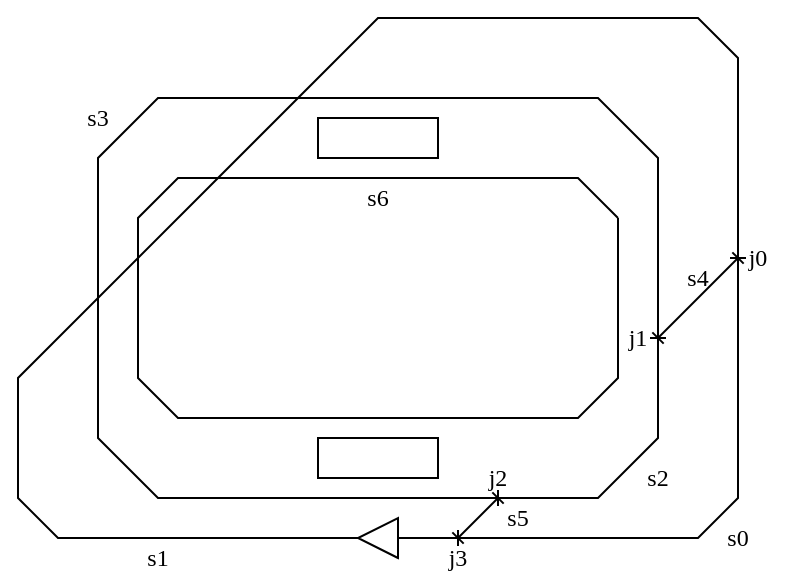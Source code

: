 <mxfile version="20.8.16" type="device" pages="4"><diagram id="NCGrj8P1OLqbS2aTzvdJ" name="v4"><mxGraphModel dx="1006" dy="528" grid="1" gridSize="10" guides="1" tooltips="1" connect="1" arrows="1" fold="1" page="1" pageScale="1" pageWidth="827" pageHeight="1169" math="0" shadow="0"><root><mxCell id="0"/><mxCell id="1" parent="0"/><mxCell id="2m_K-f72M6G3RBO9uZ06-1" value="" style="endArrow=none;html=1;rounded=0;startArrow=none;startFill=0;endFill=0;" edge="1" parent="1"><mxGeometry width="50" height="50" relative="1" as="geometry"><mxPoint x="340" y="140" as="sourcePoint"/><mxPoint x="340" y="140" as="targetPoint"/><Array as="points"><mxPoint x="320" y="120"/><mxPoint x="120" y="120"/><mxPoint x="100" y="140"/><mxPoint x="100" y="220"/><mxPoint x="120" y="240"/><mxPoint x="320" y="240"/><mxPoint x="340" y="220"/></Array></mxGeometry></mxCell><mxCell id="2m_K-f72M6G3RBO9uZ06-2" value="" style="endArrow=baseDash;html=1;rounded=0;startArrow=baseDash;startFill=0;endFill=0;" edge="1" parent="1"><mxGeometry width="50" height="50" relative="1" as="geometry"><mxPoint x="360" y="200" as="sourcePoint"/><mxPoint x="280" y="280" as="targetPoint"/><Array as="points"><mxPoint x="360" y="110"/><mxPoint x="330" y="80"/><mxPoint x="110" y="80"/><mxPoint x="80" y="110"/><mxPoint x="80" y="250"/><mxPoint x="110" y="280"/></Array></mxGeometry></mxCell><mxCell id="2m_K-f72M6G3RBO9uZ06-3" value="" style="endArrow=baseDash;html=1;rounded=0;startArrow=baseDash;startFill=0;endFill=0;" edge="1" parent="1"><mxGeometry width="50" height="50" relative="1" as="geometry"><mxPoint x="360" y="200" as="sourcePoint"/><mxPoint x="280" y="280" as="targetPoint"/><Array as="points"><mxPoint x="360" y="250"/><mxPoint x="330" y="280"/></Array></mxGeometry></mxCell><mxCell id="2m_K-f72M6G3RBO9uZ06-4" value="" style="endArrow=baseDash;html=1;rounded=0;startArrow=baseDash;startFill=0;endFill=0;" edge="1" parent="1"><mxGeometry width="50" height="50" relative="1" as="geometry"><mxPoint x="360" y="200" as="sourcePoint"/><mxPoint x="400" y="160" as="targetPoint"/></mxGeometry></mxCell><mxCell id="2m_K-f72M6G3RBO9uZ06-5" value="" style="endArrow=baseDash;html=1;rounded=0;startArrow=baseDash;startFill=0;endFill=0;" edge="1" parent="1"><mxGeometry width="50" height="50" relative="1" as="geometry"><mxPoint x="280" y="280" as="sourcePoint"/><mxPoint x="260" y="300" as="targetPoint"/></mxGeometry></mxCell><mxCell id="2m_K-f72M6G3RBO9uZ06-6" value="" style="endArrow=baseDash;html=1;rounded=0;startArrow=baseDash;startFill=0;endFill=0;" edge="1" parent="1"><mxGeometry width="50" height="50" relative="1" as="geometry"><mxPoint x="260" y="300" as="sourcePoint"/><mxPoint x="400" y="160" as="targetPoint"/><Array as="points"><mxPoint x="60" y="300"/><mxPoint x="40" y="280"/><mxPoint x="40" y="220"/><mxPoint x="220" y="40"/><mxPoint x="380" y="40"/><mxPoint x="400" y="60"/></Array></mxGeometry></mxCell><mxCell id="2m_K-f72M6G3RBO9uZ06-7" value="" style="endArrow=baseDash;html=1;rounded=0;startArrow=baseDash;startFill=0;endFill=0;" edge="1" parent="1"><mxGeometry width="50" height="50" relative="1" as="geometry"><mxPoint x="400" y="160" as="sourcePoint"/><mxPoint x="260" y="300" as="targetPoint"/><Array as="points"><mxPoint x="400" y="280"/><mxPoint x="380" y="300"/></Array></mxGeometry></mxCell><mxCell id="2m_K-f72M6G3RBO9uZ06-8" value="j2" style="text;html=1;strokeColor=none;fillColor=none;align=center;verticalAlign=middle;whiteSpace=wrap;rounded=0;fontFamily=Lucida Console;" vertex="1" parent="1"><mxGeometry x="260" y="260" width="40" height="20" as="geometry"/></mxCell><mxCell id="2m_K-f72M6G3RBO9uZ06-9" value="" style="triangle;whiteSpace=wrap;html=1;fillColor=#FFFFFF;direction=west;" vertex="1" parent="1"><mxGeometry x="210" y="290" width="20" height="20" as="geometry"/></mxCell><mxCell id="2m_K-f72M6G3RBO9uZ06-10" value="j3" style="text;html=1;strokeColor=none;fillColor=none;align=center;verticalAlign=middle;whiteSpace=wrap;rounded=0;fontFamily=Lucida Console;" vertex="1" parent="1"><mxGeometry x="240" y="300" width="40" height="20" as="geometry"/></mxCell><mxCell id="2m_K-f72M6G3RBO9uZ06-11" value="j1" style="text;html=1;strokeColor=none;fillColor=none;align=center;verticalAlign=middle;whiteSpace=wrap;rounded=0;fontFamily=Lucida Console;" vertex="1" parent="1"><mxGeometry x="330" y="190" width="40" height="20" as="geometry"/></mxCell><mxCell id="2m_K-f72M6G3RBO9uZ06-12" value="j0" style="text;html=1;strokeColor=none;fillColor=none;align=center;verticalAlign=middle;whiteSpace=wrap;rounded=0;fontFamily=Lucida Console;" vertex="1" parent="1"><mxGeometry x="390" y="150" width="40" height="20" as="geometry"/></mxCell><mxCell id="2m_K-f72M6G3RBO9uZ06-13" value="s0" style="text;html=1;strokeColor=none;fillColor=none;align=center;verticalAlign=middle;whiteSpace=wrap;rounded=0;fontFamily=Lucida Console;" vertex="1" parent="1"><mxGeometry x="380" y="290" width="40" height="20" as="geometry"/></mxCell><mxCell id="2m_K-f72M6G3RBO9uZ06-14" value="s1" style="text;html=1;strokeColor=none;fillColor=none;align=center;verticalAlign=middle;whiteSpace=wrap;rounded=0;fontFamily=Lucida Console;" vertex="1" parent="1"><mxGeometry x="90" y="300" width="40" height="20" as="geometry"/></mxCell><mxCell id="2m_K-f72M6G3RBO9uZ06-15" value="s2" style="text;html=1;strokeColor=none;fillColor=none;align=center;verticalAlign=middle;whiteSpace=wrap;rounded=0;fontFamily=Lucida Console;" vertex="1" parent="1"><mxGeometry x="340" y="260" width="40" height="20" as="geometry"/></mxCell><mxCell id="2m_K-f72M6G3RBO9uZ06-16" value="s3" style="text;html=1;strokeColor=none;fillColor=none;align=center;verticalAlign=middle;whiteSpace=wrap;rounded=0;fontFamily=Lucida Console;" vertex="1" parent="1"><mxGeometry x="60" y="80" width="40" height="20" as="geometry"/></mxCell><mxCell id="2m_K-f72M6G3RBO9uZ06-17" value="s6" style="text;html=1;strokeColor=none;fillColor=none;align=center;verticalAlign=middle;whiteSpace=wrap;rounded=0;fontFamily=Lucida Console;" vertex="1" parent="1"><mxGeometry x="200" y="120" width="40" height="20" as="geometry"/></mxCell><mxCell id="2m_K-f72M6G3RBO9uZ06-18" value="s4" style="text;html=1;strokeColor=none;fillColor=none;align=center;verticalAlign=middle;whiteSpace=wrap;rounded=0;fontFamily=Lucida Console;" vertex="1" parent="1"><mxGeometry x="360" y="160" width="40" height="20" as="geometry"/></mxCell><mxCell id="2m_K-f72M6G3RBO9uZ06-19" value="s5" style="text;html=1;strokeColor=none;fillColor=none;align=center;verticalAlign=middle;whiteSpace=wrap;rounded=0;fontFamily=Lucida Console;" vertex="1" parent="1"><mxGeometry x="270" y="280" width="40" height="20" as="geometry"/></mxCell><mxCell id="2m_K-f72M6G3RBO9uZ06-20" value="" style="rounded=0;whiteSpace=wrap;html=1;" vertex="1" parent="1"><mxGeometry x="190" y="250" width="60" height="20" as="geometry"/></mxCell><mxCell id="2m_K-f72M6G3RBO9uZ06-21" value="" style="rounded=0;whiteSpace=wrap;html=1;" vertex="1" parent="1"><mxGeometry x="190" y="90" width="60" height="20" as="geometry"/></mxCell></root></mxGraphModel></diagram><diagram id="trqN4KUCgsg2Au5NROqg" name="v3"><mxGraphModel dx="1006" dy="528" grid="1" gridSize="10" guides="1" tooltips="1" connect="1" arrows="1" fold="1" page="1" pageScale="1" pageWidth="827" pageHeight="1169" math="0" shadow="0"><root><mxCell id="0"/><mxCell id="1" parent="0"/><mxCell id="1Wfuk0RiauVZxtueS4xq-1" value="" style="endArrow=none;html=1;rounded=0;startArrow=none;startFill=0;endFill=0;" parent="1" edge="1"><mxGeometry width="50" height="50" relative="1" as="geometry"><mxPoint x="340" y="120" as="sourcePoint"/><mxPoint x="340" y="120" as="targetPoint"/><Array as="points"><mxPoint x="320" y="100"/><mxPoint x="120" y="100"/><mxPoint x="100" y="120"/><mxPoint x="100" y="240"/><mxPoint x="120" y="260"/><mxPoint x="320" y="260"/><mxPoint x="340" y="240"/></Array></mxGeometry></mxCell><mxCell id="1Wfuk0RiauVZxtueS4xq-2" value="" style="endArrow=baseDash;html=1;rounded=0;startArrow=baseDash;startFill=0;endFill=0;" parent="1" edge="1"><mxGeometry width="50" height="50" relative="1" as="geometry"><mxPoint x="360" y="200" as="sourcePoint"/><mxPoint x="280" y="280" as="targetPoint"/><Array as="points"><mxPoint x="360" y="110"/><mxPoint x="330" y="80"/><mxPoint x="110" y="80"/><mxPoint x="80" y="110"/><mxPoint x="80" y="250"/><mxPoint x="110" y="280"/></Array></mxGeometry></mxCell><mxCell id="1Wfuk0RiauVZxtueS4xq-3" value="" style="endArrow=baseDash;html=1;rounded=0;startArrow=baseDash;startFill=0;endFill=0;" parent="1" edge="1"><mxGeometry width="50" height="50" relative="1" as="geometry"><mxPoint x="360" y="200" as="sourcePoint"/><mxPoint x="280" y="280" as="targetPoint"/><Array as="points"><mxPoint x="360" y="250"/><mxPoint x="330" y="280"/></Array></mxGeometry></mxCell><mxCell id="1Wfuk0RiauVZxtueS4xq-4" value="" style="endArrow=baseDash;html=1;rounded=0;startArrow=baseDash;startFill=0;endFill=0;" parent="1" edge="1"><mxGeometry width="50" height="50" relative="1" as="geometry"><mxPoint x="360" y="200" as="sourcePoint"/><mxPoint x="400" y="160" as="targetPoint"/></mxGeometry></mxCell><mxCell id="1Wfuk0RiauVZxtueS4xq-5" value="" style="endArrow=baseDash;html=1;rounded=0;startArrow=baseDash;startFill=0;endFill=0;" parent="1" edge="1"><mxGeometry width="50" height="50" relative="1" as="geometry"><mxPoint x="280" y="280" as="sourcePoint"/><mxPoint x="260" y="300" as="targetPoint"/></mxGeometry></mxCell><mxCell id="1Wfuk0RiauVZxtueS4xq-6" value="" style="endArrow=baseDash;html=1;rounded=0;startArrow=baseDash;startFill=0;endFill=0;" parent="1" edge="1"><mxGeometry width="50" height="50" relative="1" as="geometry"><mxPoint x="260" y="300" as="sourcePoint"/><mxPoint x="400" y="160" as="targetPoint"/><Array as="points"><mxPoint x="60" y="300"/><mxPoint x="40" y="280"/><mxPoint x="40" y="220"/><mxPoint x="220" y="40"/><mxPoint x="380" y="40"/><mxPoint x="400" y="60"/></Array></mxGeometry></mxCell><mxCell id="1Wfuk0RiauVZxtueS4xq-7" value="" style="endArrow=baseDash;html=1;rounded=0;startArrow=baseDash;startFill=0;endFill=0;" parent="1" edge="1"><mxGeometry width="50" height="50" relative="1" as="geometry"><mxPoint x="400" y="160" as="sourcePoint"/><mxPoint x="260" y="300" as="targetPoint"/><Array as="points"><mxPoint x="400" y="280"/><mxPoint x="380" y="300"/></Array></mxGeometry></mxCell><mxCell id="DXMyl_YxK4uezSXGVWB_-1" value="j2" style="text;html=1;strokeColor=none;fillColor=none;align=center;verticalAlign=middle;whiteSpace=wrap;rounded=0;fontFamily=Lucida Console;" parent="1" vertex="1"><mxGeometry x="260" y="260" width="40" height="20" as="geometry"/></mxCell><mxCell id="DXMyl_YxK4uezSXGVWB_-2" value="" style="triangle;whiteSpace=wrap;html=1;fillColor=#FFFFFF;direction=west;" parent="1" vertex="1"><mxGeometry x="210" y="290" width="20" height="20" as="geometry"/></mxCell><mxCell id="DXMyl_YxK4uezSXGVWB_-3" value="j3" style="text;html=1;strokeColor=none;fillColor=none;align=center;verticalAlign=middle;whiteSpace=wrap;rounded=0;fontFamily=Lucida Console;" parent="1" vertex="1"><mxGeometry x="240" y="300" width="40" height="20" as="geometry"/></mxCell><mxCell id="i8K3dDfiOEBMwTqlFMrp-1" value="j1" style="text;html=1;strokeColor=none;fillColor=none;align=center;verticalAlign=middle;whiteSpace=wrap;rounded=0;fontFamily=Lucida Console;" parent="1" vertex="1"><mxGeometry x="330" y="190" width="40" height="20" as="geometry"/></mxCell><mxCell id="i8K3dDfiOEBMwTqlFMrp-2" value="j0" style="text;html=1;strokeColor=none;fillColor=none;align=center;verticalAlign=middle;whiteSpace=wrap;rounded=0;fontFamily=Lucida Console;" parent="1" vertex="1"><mxGeometry x="390" y="150" width="40" height="20" as="geometry"/></mxCell><mxCell id="vc950jTNIH3s60cHEbm9-1" value="s0" style="text;html=1;strokeColor=none;fillColor=none;align=center;verticalAlign=middle;whiteSpace=wrap;rounded=0;fontFamily=Lucida Console;" parent="1" vertex="1"><mxGeometry x="380" y="290" width="40" height="20" as="geometry"/></mxCell><mxCell id="E8394rb0xHsVJJtx1wTN-1" value="s1" style="text;html=1;strokeColor=none;fillColor=none;align=center;verticalAlign=middle;whiteSpace=wrap;rounded=0;fontFamily=Lucida Console;" parent="1" vertex="1"><mxGeometry x="90" y="300" width="40" height="20" as="geometry"/></mxCell><mxCell id="E8394rb0xHsVJJtx1wTN-2" value="s2" style="text;html=1;strokeColor=none;fillColor=none;align=center;verticalAlign=middle;whiteSpace=wrap;rounded=0;fontFamily=Lucida Console;" parent="1" vertex="1"><mxGeometry x="340" y="260" width="40" height="20" as="geometry"/></mxCell><mxCell id="E8394rb0xHsVJJtx1wTN-3" value="s3" style="text;html=1;strokeColor=none;fillColor=none;align=center;verticalAlign=middle;whiteSpace=wrap;rounded=0;fontFamily=Lucida Console;" parent="1" vertex="1"><mxGeometry x="60" y="80" width="40" height="20" as="geometry"/></mxCell><mxCell id="E8394rb0xHsVJJtx1wTN-4" value="s6" style="text;html=1;strokeColor=none;fillColor=none;align=center;verticalAlign=middle;whiteSpace=wrap;rounded=0;fontFamily=Lucida Console;" parent="1" vertex="1"><mxGeometry x="200" y="100" width="40" height="20" as="geometry"/></mxCell><mxCell id="E8394rb0xHsVJJtx1wTN-5" value="s4" style="text;html=1;strokeColor=none;fillColor=none;align=center;verticalAlign=middle;whiteSpace=wrap;rounded=0;fontFamily=Lucida Console;" parent="1" vertex="1"><mxGeometry x="360" y="160" width="40" height="20" as="geometry"/></mxCell><mxCell id="E8394rb0xHsVJJtx1wTN-6" value="s5" style="text;html=1;strokeColor=none;fillColor=none;align=center;verticalAlign=middle;whiteSpace=wrap;rounded=0;fontFamily=Lucida Console;" parent="1" vertex="1"><mxGeometry x="270" y="280" width="40" height="20" as="geometry"/></mxCell></root></mxGraphModel></diagram><diagram name="v2" id="YnUaao9ZgL63_muq6OQb"><mxGraphModel dx="417" dy="378" grid="1" gridSize="10" guides="1" tooltips="1" connect="1" arrows="1" fold="1" page="1" pageScale="1" pageWidth="827" pageHeight="1169" math="0" shadow="0">&#xa;      <root>&#xa;        <mxCell id="0"/>&#xa;        <mxCell id="1" parent="0"/>&#xa;        <mxCell id="KKsMm4uo4mqxCXdgR0GW-2" value="" style="rounded=0;whiteSpace=wrap;html=1;" parent="1" vertex="1">&#xa;          <mxGeometry x="430" y="110" width="60" height="20" as="geometry"/>&#xa;        </mxCell>&#xa;        <mxCell id="KKsMm4uo4mqxCXdgR0GW-1" value="" style="rounded=0;whiteSpace=wrap;html=1;" parent="1" vertex="1">&#xa;          <mxGeometry x="430" y="30" width="60" height="20" as="geometry"/>&#xa;        </mxCell>&#xa;        <mxCell id="b28ZHeFcu94E5JFnOyzC-1" value="" style="endArrow=baseDash;html=1;rounded=0;startArrow=baseDash;startFill=0;endFill=0;exitX=0.5;exitY=1;exitDx=0;exitDy=0;" parent="1" source="zUWISpWSStwopmOI35eP-10" edge="1">&#xa;          <mxGeometry width="50" height="50" relative="1" as="geometry">&#xa;            <mxPoint x="390" y="60" as="sourcePoint"/>&#xa;            <mxPoint x="380" y="100" as="targetPoint"/>&#xa;            <Array as="points">&#xa;              <mxPoint x="120" y="60"/>&#xa;              <mxPoint x="100" y="40"/>&#xa;              <mxPoint x="40" y="40"/>&#xa;              <mxPoint x="40" y="120"/>&#xa;              <mxPoint x="100" y="120"/>&#xa;              <mxPoint x="120" y="100"/>&#xa;            </Array>&#xa;          </mxGeometry>&#xa;        </mxCell>&#xa;        <mxCell id="b28ZHeFcu94E5JFnOyzC-9" value="" style="endArrow=baseDash;html=1;rounded=0;startArrow=baseDash;startFill=0;endFill=0;entryX=0.5;entryY=0;entryDx=0;entryDy=0;" parent="1" target="zUWISpWSStwopmOI35eP-11" edge="1">&#xa;          <mxGeometry width="50" height="50" relative="1" as="geometry">&#xa;            <mxPoint x="380" y="100" as="sourcePoint"/>&#xa;            <mxPoint x="520" y="100" as="targetPoint"/>&#xa;          </mxGeometry>&#xa;        </mxCell>&#xa;        <mxCell id="b28ZHeFcu94E5JFnOyzC-10" value="" style="endArrow=baseDash;html=1;rounded=0;startArrow=baseDash;startFill=0;endFill=0;exitX=0.5;exitY=1;exitDx=0;exitDy=0;entryX=0.5;entryY=1;entryDx=0;entryDy=0;" parent="1" source="zUWISpWSStwopmOI35eP-10" target="zUWISpWSStwopmOI35eP-12" edge="1">&#xa;          <mxGeometry width="50" height="50" relative="1" as="geometry">&#xa;            <mxPoint x="400" y="60" as="sourcePoint"/>&#xa;            <mxPoint x="480" y="60" as="targetPoint"/>&#xa;          </mxGeometry>&#xa;        </mxCell>&#xa;        <mxCell id="b28ZHeFcu94E5JFnOyzC-11" value="" style="endArrow=baseDash;html=1;rounded=0;startArrow=baseDash;startFill=0;endFill=0;" parent="1" edge="1">&#xa;          <mxGeometry width="50" height="50" relative="1" as="geometry">&#xa;            <mxPoint x="380" y="100" as="sourcePoint"/>&#xa;            <mxPoint x="420" y="60" as="targetPoint"/>&#xa;          </mxGeometry>&#xa;        </mxCell>&#xa;        <mxCell id="b28ZHeFcu94E5JFnOyzC-12" value="" style="endArrow=baseDash;html=1;rounded=0;startArrow=baseDash;startFill=0;endFill=0;" parent="1" edge="1">&#xa;          <mxGeometry width="50" height="50" relative="1" as="geometry">&#xa;            <mxPoint x="540" y="100" as="sourcePoint"/>&#xa;            <mxPoint x="500" y="60" as="targetPoint"/>&#xa;          </mxGeometry>&#xa;        </mxCell>&#xa;        <mxCell id="b28ZHeFcu94E5JFnOyzC-14" value="" style="endArrow=baseDash;html=1;rounded=0;startArrow=baseDash;startFill=0;endFill=0;exitX=0.5;exitY=1;exitDx=0;exitDy=0;" parent="1" source="zUWISpWSStwopmOI35eP-12" edge="1">&#xa;          <mxGeometry width="50" height="50" relative="1" as="geometry">&#xa;            <mxPoint x="480" y="60" as="sourcePoint"/>&#xa;            <mxPoint x="540" y="100" as="targetPoint"/>&#xa;            <Array as="points">&#xa;              <mxPoint x="560" y="60"/>&#xa;              <mxPoint x="580" y="40"/>&#xa;              <mxPoint x="640" y="40"/>&#xa;              <mxPoint x="640" y="120"/>&#xa;              <mxPoint x="580" y="120"/>&#xa;              <mxPoint x="560" y="100"/>&#xa;            </Array>&#xa;          </mxGeometry>&#xa;        </mxCell>&#xa;        <mxCell id="b28ZHeFcu94E5JFnOyzC-15" value="" style="rounded=0;whiteSpace=wrap;html=1;" parent="1" vertex="1">&#xa;          <mxGeometry x="190" y="30" width="60" height="20" as="geometry"/>&#xa;        </mxCell>&#xa;        <mxCell id="zUWISpWSStwopmOI35eP-5" value="j0a" style="text;html=1;strokeColor=none;fillColor=none;align=center;verticalAlign=middle;whiteSpace=wrap;rounded=0;fontFamily=Lucida Console;" parent="1" vertex="1">&#xa;          <mxGeometry x="360" y="100" width="40" height="20" as="geometry"/>&#xa;        </mxCell>&#xa;        <mxCell id="zUWISpWSStwopmOI35eP-10" value="j0b" style="text;html=1;strokeColor=none;fillColor=none;align=center;verticalAlign=middle;whiteSpace=wrap;rounded=0;fontFamily=Lucida Console;" parent="1" vertex="1">&#xa;          <mxGeometry x="400" y="40" width="40" height="20" as="geometry"/>&#xa;        </mxCell>&#xa;        <mxCell id="zUWISpWSStwopmOI35eP-11" value="j1a" style="text;html=1;strokeColor=none;fillColor=none;align=center;verticalAlign=middle;whiteSpace=wrap;rounded=0;fontFamily=Lucida Console;" parent="1" vertex="1">&#xa;          <mxGeometry x="520" y="100" width="40" height="20" as="geometry"/>&#xa;        </mxCell>&#xa;        <mxCell id="zUWISpWSStwopmOI35eP-12" value="j1b" style="text;html=1;strokeColor=none;fillColor=none;align=center;verticalAlign=middle;whiteSpace=wrap;rounded=0;fontFamily=Lucida Console;" parent="1" vertex="1">&#xa;          <mxGeometry x="480" y="40" width="40" height="20" as="geometry"/>&#xa;        </mxCell>&#xa;        <mxCell id="zUWISpWSStwopmOI35eP-14" value="s0" style="text;html=1;strokeColor=none;fillColor=none;align=center;verticalAlign=middle;whiteSpace=wrap;rounded=0;fontFamily=Lucida Console;" parent="1" vertex="1">&#xa;          <mxGeometry x="40" y="70" width="40" height="20" as="geometry"/>&#xa;        </mxCell>&#xa;        <mxCell id="zUWISpWSStwopmOI35eP-17" value="s1" style="text;html=1;strokeColor=none;fillColor=none;align=center;verticalAlign=middle;whiteSpace=wrap;rounded=0;fontFamily=Lucida Console;" parent="1" vertex="1">&#xa;          <mxGeometry x="440" y="40" width="40" height="20" as="geometry"/>&#xa;        </mxCell>&#xa;        <mxCell id="zUWISpWSStwopmOI35eP-18" value="s2" style="text;html=1;strokeColor=none;fillColor=none;align=center;verticalAlign=middle;whiteSpace=wrap;rounded=0;fontFamily=Lucida Console;" parent="1" vertex="1">&#xa;          <mxGeometry x="600" y="70" width="40" height="20" as="geometry"/>&#xa;        </mxCell>&#xa;        <mxCell id="zUWISpWSStwopmOI35eP-19" value="s3" style="text;html=1;strokeColor=none;fillColor=none;align=center;verticalAlign=middle;whiteSpace=wrap;rounded=0;fontFamily=Lucida Console;" parent="1" vertex="1">&#xa;          <mxGeometry x="440" y="100" width="40" height="20" as="geometry"/>&#xa;        </mxCell>&#xa;        <mxCell id="zUWISpWSStwopmOI35eP-24" value="s4" style="text;html=1;strokeColor=none;fillColor=none;align=center;verticalAlign=middle;whiteSpace=wrap;rounded=0;fontFamily=Lucida Console;" parent="1" vertex="1">&#xa;          <mxGeometry x="360" y="70" width="40" height="20" as="geometry"/>&#xa;        </mxCell>&#xa;        <mxCell id="zUWISpWSStwopmOI35eP-25" value="s5" style="text;html=1;strokeColor=none;fillColor=none;align=center;verticalAlign=middle;whiteSpace=wrap;rounded=0;fontFamily=Lucida Console;" parent="1" vertex="1">&#xa;          <mxGeometry x="520" y="70" width="40" height="20" as="geometry"/>&#xa;        </mxCell>&#xa;        <mxCell id="otQysUnFZSz2SC1vYD-y-1" value="" style="rounded=0;whiteSpace=wrap;html=1;" parent="1" vertex="1">&#xa;          <mxGeometry x="190" y="110" width="60" height="20" as="geometry"/>&#xa;        </mxCell>&#xa;        <mxCell id="3" value="" style="rhombus;whiteSpace=wrap;html=1;strokeColor=none;fillColor=#000000;" parent="1" vertex="1">&#xa;          <mxGeometry x="190" y="90" width="10" height="10" as="geometry"/>&#xa;        </mxCell>&#xa;        <mxCell id="5" value="" style="rhombus;whiteSpace=wrap;html=1;strokeColor=none;fillColor=#000000;" parent="1" vertex="1">&#xa;          <mxGeometry x="240" y="60" width="10" height="10" as="geometry"/>&#xa;        </mxCell>&#xa;        <mxCell id="6" value="" style="rhombus;whiteSpace=wrap;html=1;strokeColor=none;fillColor=#000000;" parent="1" vertex="1">&#xa;          <mxGeometry x="430" y="60" width="10" height="10" as="geometry"/>&#xa;        </mxCell>&#xa;        <mxCell id="7" value="" style="rhombus;whiteSpace=wrap;html=1;strokeColor=none;fillColor=#000000;" parent="1" vertex="1">&#xa;          <mxGeometry x="480" y="60" width="10" height="10" as="geometry"/>&#xa;        </mxCell>&#xa;        <mxCell id="8" value="" style="rhombus;whiteSpace=wrap;html=1;strokeColor=none;fillColor=#000000;" parent="1" vertex="1">&#xa;          <mxGeometry x="430" y="90" width="10" height="10" as="geometry"/>&#xa;        </mxCell>&#xa;        <mxCell id="9" value="0" style="text;html=1;strokeColor=none;fillColor=none;align=center;verticalAlign=middle;whiteSpace=wrap;rounded=0;fontFamily=Lucida Console;" parent="1" vertex="1">&#xa;          <mxGeometry x="170" y="85" width="20" height="20" as="geometry"/>&#xa;        </mxCell>&#xa;        <mxCell id="10" value="1" style="text;html=1;strokeColor=none;fillColor=none;align=center;verticalAlign=middle;whiteSpace=wrap;rounded=0;fontFamily=Lucida Console;" parent="1" vertex="1">&#xa;          <mxGeometry x="220" y="55" width="20" height="20" as="geometry"/>&#xa;        </mxCell>&#xa;        <mxCell id="11" value="2" style="text;html=1;strokeColor=none;fillColor=none;align=center;verticalAlign=middle;whiteSpace=wrap;rounded=0;fontFamily=Lucida Console;" parent="1" vertex="1">&#xa;          <mxGeometry x="425" y="70" width="20" height="20" as="geometry"/>&#xa;        </mxCell>&#xa;        <mxCell id="12" value="3" style="text;html=1;strokeColor=none;fillColor=none;align=center;verticalAlign=middle;whiteSpace=wrap;rounded=0;fontFamily=Lucida Console;" parent="1" vertex="1">&#xa;          <mxGeometry x="475" y="70" width="20" height="20" as="geometry"/>&#xa;        </mxCell>&#xa;        <mxCell id="13" value="4" style="text;html=1;strokeColor=none;fillColor=none;align=center;verticalAlign=middle;whiteSpace=wrap;rounded=0;fontFamily=Lucida Console;" parent="1" vertex="1">&#xa;          <mxGeometry x="440" y="85" width="20" height="20" as="geometry"/>&#xa;        </mxCell>&#xa;        <mxCell id="89IqUfeYTv1AMi-IR0Ke-14" value="" style="triangle;whiteSpace=wrap;html=1;fillColor=#FFFFFF;direction=west;" parent="1" vertex="1">&#xa;          <mxGeometry x="200" y="85" width="20" height="20" as="geometry"/>&#xa;        </mxCell>&#xa;        <mxCell id="89IqUfeYTv1AMi-IR0Ke-17" value="t0(Dr)" style="text;html=1;strokeColor=none;fillColor=none;align=center;verticalAlign=middle;whiteSpace=wrap;rounded=0;fontFamily=Lucida Console;" parent="1" vertex="1">&#xa;          <mxGeometry x="220" y="80" width="50" height="20" as="geometry"/>&#xa;        </mxCell>&#xa;        <mxCell id="89IqUfeYTv1AMi-IR0Ke-19" value="" style="triangle;whiteSpace=wrap;html=1;fillColor=#FFFFFF;direction=east;" parent="1" vertex="1">&#xa;          <mxGeometry x="460" y="55" width="20" height="20" as="geometry"/>&#xa;        </mxCell>&#xa;        <mxCell id="89IqUfeYTv1AMi-IR0Ke-21" value="t1(E6)" style="text;html=1;strokeColor=none;fillColor=none;align=center;verticalAlign=middle;whiteSpace=wrap;rounded=0;fontFamily=Lucida Console;" parent="1" vertex="1">&#xa;          <mxGeometry x="370" y="20" width="50" height="20" as="geometry"/>&#xa;        </mxCell>&#xa;        <mxCell id="89IqUfeYTv1AMi-IR0Ke-22" value="" style="endArrow=none;html=1;dashed=1;entryX=1;entryY=0.5;entryDx=0;entryDy=0;exitX=0;exitY=0.5;exitDx=0;exitDy=0;" parent="1" source="89IqUfeYTv1AMi-IR0Ke-19" target="89IqUfeYTv1AMi-IR0Ke-21" edge="1">&#xa;          <mxGeometry width="50" height="50" relative="1" as="geometry">&#xa;            <mxPoint x="300" y="100" as="sourcePoint"/>&#xa;            <mxPoint x="350" y="50" as="targetPoint"/>&#xa;          </mxGeometry>&#xa;        </mxCell>&#xa;      </root>&#xa;    </mxGraphModel></diagram><diagram name="v1" id="IFGygRtNq5C-5qDEJABb"><mxGraphModel dx="604" dy="548" grid="1" gridSize="10" guides="1" tooltips="1" connect="1" arrows="1" fold="1" page="1" pageScale="1" pageWidth="827" pageHeight="1169" math="0" shadow="0">&#xa;      <root>&#xa;        <mxCell id="SxsefdtrfJNzgVN2meou-0"/>&#xa;        <mxCell id="SxsefdtrfJNzgVN2meou-1" parent="SxsefdtrfJNzgVN2meou-0"/>&#xa;        <mxCell id="SxsefdtrfJNzgVN2meou-2" value="" style="endArrow=baseDash;html=1;rounded=0;startArrow=baseDash;startFill=0;endFill=0;" parent="SxsefdtrfJNzgVN2meou-1" edge="1">&#xa;          <mxGeometry width="50" height="50" relative="1" as="geometry">&#xa;            <mxPoint x="200" y="60" as="sourcePoint"/>&#xa;            <mxPoint x="160" y="100" as="targetPoint"/>&#xa;            <Array as="points">&#xa;              <mxPoint x="120" y="60"/>&#xa;              <mxPoint x="100" y="40"/>&#xa;              <mxPoint x="40" y="40"/>&#xa;              <mxPoint x="40" y="120"/>&#xa;              <mxPoint x="100" y="120"/>&#xa;              <mxPoint x="120" y="100"/>&#xa;            </Array>&#xa;          </mxGeometry>&#xa;        </mxCell>&#xa;        <mxCell id="SxsefdtrfJNzgVN2meou-3" value="" style="endArrow=baseDash;html=1;rounded=0;startArrow=baseDash;startFill=0;endFill=0;" parent="SxsefdtrfJNzgVN2meou-1" edge="1">&#xa;          <mxGeometry width="50" height="50" relative="1" as="geometry">&#xa;            <mxPoint x="160" y="100" as="sourcePoint"/>&#xa;            <mxPoint x="280" y="100" as="targetPoint"/>&#xa;          </mxGeometry>&#xa;        </mxCell>&#xa;        <mxCell id="SxsefdtrfJNzgVN2meou-4" value="" style="endArrow=baseDash;html=1;rounded=0;startArrow=baseDash;startFill=0;endFill=0;" parent="SxsefdtrfJNzgVN2meou-1" edge="1">&#xa;          <mxGeometry width="50" height="50" relative="1" as="geometry">&#xa;            <mxPoint x="200" y="60" as="sourcePoint"/>&#xa;            <mxPoint x="240" y="60" as="targetPoint"/>&#xa;          </mxGeometry>&#xa;        </mxCell>&#xa;        <mxCell id="SxsefdtrfJNzgVN2meou-5" value="" style="endArrow=baseDash;html=1;rounded=0;startArrow=baseDash;startFill=0;endFill=0;" parent="SxsefdtrfJNzgVN2meou-1" edge="1">&#xa;          <mxGeometry width="50" height="50" relative="1" as="geometry">&#xa;            <mxPoint x="160" y="100" as="sourcePoint"/>&#xa;            <mxPoint x="200" y="60" as="targetPoint"/>&#xa;          </mxGeometry>&#xa;        </mxCell>&#xa;        <mxCell id="SxsefdtrfJNzgVN2meou-6" value="" style="endArrow=baseDash;html=1;rounded=0;startArrow=baseDash;startFill=0;endFill=0;" parent="SxsefdtrfJNzgVN2meou-1" edge="1">&#xa;          <mxGeometry width="50" height="50" relative="1" as="geometry">&#xa;            <mxPoint x="280" y="100" as="sourcePoint"/>&#xa;            <mxPoint x="240" y="60" as="targetPoint"/>&#xa;          </mxGeometry>&#xa;        </mxCell>&#xa;        <mxCell id="SxsefdtrfJNzgVN2meou-7" value="" style="endArrow=baseDash;html=1;rounded=0;startArrow=baseDash;startFill=0;endFill=0;" parent="SxsefdtrfJNzgVN2meou-1" edge="1">&#xa;          <mxGeometry width="50" height="50" relative="1" as="geometry">&#xa;            <mxPoint x="400" y="100" as="sourcePoint"/>&#xa;            <mxPoint x="280" y="100.0" as="targetPoint"/>&#xa;            <Array as="points">&#xa;              <mxPoint x="380" y="120"/>&#xa;              <mxPoint x="300" y="120"/>&#xa;            </Array>&#xa;          </mxGeometry>&#xa;        </mxCell>&#xa;        <mxCell id="SxsefdtrfJNzgVN2meou-8" value="" style="endArrow=baseDash;html=1;rounded=0;startArrow=baseDash;startFill=0;endFill=0;" parent="SxsefdtrfJNzgVN2meou-1" edge="1">&#xa;          <mxGeometry width="50" height="50" relative="1" as="geometry">&#xa;            <mxPoint x="400" y="100" as="sourcePoint"/>&#xa;            <mxPoint x="520" y="100" as="targetPoint"/>&#xa;          </mxGeometry>&#xa;        </mxCell>&#xa;        <mxCell id="SxsefdtrfJNzgVN2meou-9" value="" style="endArrow=baseDash;html=1;rounded=0;startArrow=baseDash;startFill=0;endFill=0;" parent="SxsefdtrfJNzgVN2meou-1" edge="1">&#xa;          <mxGeometry width="50" height="50" relative="1" as="geometry">&#xa;            <mxPoint x="440" y="60" as="sourcePoint"/>&#xa;            <mxPoint x="480" y="60" as="targetPoint"/>&#xa;          </mxGeometry>&#xa;        </mxCell>&#xa;        <mxCell id="SxsefdtrfJNzgVN2meou-10" value="" style="endArrow=baseDash;html=1;rounded=0;startArrow=baseDash;startFill=0;endFill=0;" parent="SxsefdtrfJNzgVN2meou-1" edge="1">&#xa;          <mxGeometry width="50" height="50" relative="1" as="geometry">&#xa;            <mxPoint x="400" y="100" as="sourcePoint"/>&#xa;            <mxPoint x="440" y="60" as="targetPoint"/>&#xa;          </mxGeometry>&#xa;        </mxCell>&#xa;        <mxCell id="SxsefdtrfJNzgVN2meou-11" value="" style="endArrow=baseDash;html=1;rounded=0;startArrow=baseDash;startFill=0;endFill=0;" parent="SxsefdtrfJNzgVN2meou-1" edge="1">&#xa;          <mxGeometry width="50" height="50" relative="1" as="geometry">&#xa;            <mxPoint x="520" y="100" as="sourcePoint"/>&#xa;            <mxPoint x="480" y="60" as="targetPoint"/>&#xa;          </mxGeometry>&#xa;        </mxCell>&#xa;        <mxCell id="SxsefdtrfJNzgVN2meou-12" value="" style="endArrow=baseDash;html=1;rounded=0;startArrow=baseDash;startFill=0;endFill=0;" parent="SxsefdtrfJNzgVN2meou-1" edge="1">&#xa;          <mxGeometry width="50" height="50" relative="1" as="geometry">&#xa;            <mxPoint x="240" y="60" as="sourcePoint"/>&#xa;            <mxPoint x="440" y="60" as="targetPoint"/>&#xa;          </mxGeometry>&#xa;        </mxCell>&#xa;        <mxCell id="SxsefdtrfJNzgVN2meou-13" value="" style="endArrow=baseDash;html=1;rounded=0;startArrow=baseDash;startFill=0;endFill=0;" parent="SxsefdtrfJNzgVN2meou-1" edge="1">&#xa;          <mxGeometry width="50" height="50" relative="1" as="geometry">&#xa;            <mxPoint x="480" y="60" as="sourcePoint"/>&#xa;            <mxPoint x="520" y="100" as="targetPoint"/>&#xa;            <Array as="points">&#xa;              <mxPoint x="560" y="60"/>&#xa;              <mxPoint x="580" y="40"/>&#xa;              <mxPoint x="640" y="40"/>&#xa;              <mxPoint x="640" y="120"/>&#xa;              <mxPoint x="580" y="120"/>&#xa;              <mxPoint x="560" y="100"/>&#xa;            </Array>&#xa;          </mxGeometry>&#xa;        </mxCell>&#xa;        <mxCell id="SxsefdtrfJNzgVN2meou-14" value="" style="rounded=0;whiteSpace=wrap;html=1;" parent="SxsefdtrfJNzgVN2meou-1" vertex="1">&#xa;          <mxGeometry x="310" y="80" width="60" height="20" as="geometry"/>&#xa;        </mxCell>&#xa;        <mxCell id="SxsefdtrfJNzgVN2meou-15" value="j0b" style="text;html=1;strokeColor=none;fillColor=none;align=center;verticalAlign=middle;whiteSpace=wrap;rounded=0;fontFamily=Lucida Console;" parent="SxsefdtrfJNzgVN2meou-1" vertex="1">&#xa;          <mxGeometry x="180" y="40" width="40" height="20" as="geometry"/>&#xa;        </mxCell>&#xa;        <mxCell id="SxsefdtrfJNzgVN2meou-16" value="j0a" style="text;html=1;strokeColor=none;fillColor=none;align=center;verticalAlign=middle;whiteSpace=wrap;rounded=0;fontFamily=Lucida Console;" parent="SxsefdtrfJNzgVN2meou-1" vertex="1">&#xa;          <mxGeometry x="140" y="100" width="40" height="20" as="geometry"/>&#xa;        </mxCell>&#xa;        <mxCell id="SxsefdtrfJNzgVN2meou-17" value="j1b" style="text;html=1;strokeColor=none;fillColor=none;align=center;verticalAlign=middle;whiteSpace=wrap;rounded=0;fontFamily=Lucida Console;" parent="SxsefdtrfJNzgVN2meou-1" vertex="1">&#xa;          <mxGeometry x="220" y="40" width="40" height="20" as="geometry"/>&#xa;        </mxCell>&#xa;        <mxCell id="SxsefdtrfJNzgVN2meou-18" value="j1a" style="text;html=1;strokeColor=none;fillColor=none;align=center;verticalAlign=middle;whiteSpace=wrap;rounded=0;fontFamily=Lucida Console;" parent="SxsefdtrfJNzgVN2meou-1" vertex="1">&#xa;          <mxGeometry x="250" y="100" width="40" height="20" as="geometry"/>&#xa;        </mxCell>&#xa;        <mxCell id="SxsefdtrfJNzgVN2meou-19" value="j2a" style="text;html=1;strokeColor=none;fillColor=none;align=center;verticalAlign=middle;whiteSpace=wrap;rounded=0;fontFamily=Lucida Console;" parent="SxsefdtrfJNzgVN2meou-1" vertex="1">&#xa;          <mxGeometry x="390" y="100" width="40" height="20" as="geometry"/>&#xa;        </mxCell>&#xa;        <mxCell id="SxsefdtrfJNzgVN2meou-20" value="j2b" style="text;html=1;strokeColor=none;fillColor=none;align=center;verticalAlign=middle;whiteSpace=wrap;rounded=0;fontFamily=Lucida Console;" parent="SxsefdtrfJNzgVN2meou-1" vertex="1">&#xa;          <mxGeometry x="420" y="40" width="40" height="20" as="geometry"/>&#xa;        </mxCell>&#xa;        <mxCell id="SxsefdtrfJNzgVN2meou-21" value="j3a" style="text;html=1;strokeColor=none;fillColor=none;align=center;verticalAlign=middle;whiteSpace=wrap;rounded=0;fontFamily=Lucida Console;" parent="SxsefdtrfJNzgVN2meou-1" vertex="1">&#xa;          <mxGeometry x="500" y="100" width="40" height="20" as="geometry"/>&#xa;        </mxCell>&#xa;        <mxCell id="SxsefdtrfJNzgVN2meou-22" value="j3a" style="text;html=1;strokeColor=none;fillColor=none;align=center;verticalAlign=middle;whiteSpace=wrap;rounded=0;fontFamily=Lucida Console;" parent="SxsefdtrfJNzgVN2meou-1" vertex="1">&#xa;          <mxGeometry x="460" y="40" width="40" height="20" as="geometry"/>&#xa;        </mxCell>&#xa;        <mxCell id="SxsefdtrfJNzgVN2meou-23" value="s00" style="text;html=1;strokeColor=none;fillColor=none;align=center;verticalAlign=middle;whiteSpace=wrap;rounded=0;fontFamily=Lucida Console;" parent="SxsefdtrfJNzgVN2meou-1" vertex="1">&#xa;          <mxGeometry x="40" y="70" width="40" height="20" as="geometry"/>&#xa;        </mxCell>&#xa;        <mxCell id="SxsefdtrfJNzgVN2meou-24" value="s01" style="text;html=1;strokeColor=none;fillColor=none;align=center;verticalAlign=middle;whiteSpace=wrap;rounded=0;fontFamily=Lucida Console;" parent="SxsefdtrfJNzgVN2meou-1" vertex="1">&#xa;          <mxGeometry x="200" y="60" width="40" height="20" as="geometry"/>&#xa;        </mxCell>&#xa;        <mxCell id="SxsefdtrfJNzgVN2meou-25" value="s02" style="text;html=1;strokeColor=none;fillColor=none;align=center;verticalAlign=middle;whiteSpace=wrap;rounded=0;fontFamily=Lucida Console;" parent="SxsefdtrfJNzgVN2meou-1" vertex="1">&#xa;          <mxGeometry x="320" y="60" width="40" height="20" as="geometry"/>&#xa;        </mxCell>&#xa;        <mxCell id="SxsefdtrfJNzgVN2meou-26" value="s03" style="text;html=1;strokeColor=none;fillColor=none;align=center;verticalAlign=middle;whiteSpace=wrap;rounded=0;fontFamily=Lucida Console;" parent="SxsefdtrfJNzgVN2meou-1" vertex="1">&#xa;          <mxGeometry x="440" y="60" width="40" height="20" as="geometry"/>&#xa;        </mxCell>&#xa;        <mxCell id="SxsefdtrfJNzgVN2meou-27" value="s04" style="text;html=1;strokeColor=none;fillColor=none;align=center;verticalAlign=middle;whiteSpace=wrap;rounded=0;fontFamily=Lucida Console;" parent="SxsefdtrfJNzgVN2meou-1" vertex="1">&#xa;          <mxGeometry x="600" y="70" width="40" height="20" as="geometry"/>&#xa;        </mxCell>&#xa;        <mxCell id="SxsefdtrfJNzgVN2meou-28" value="s05" style="text;html=1;strokeColor=none;fillColor=none;align=center;verticalAlign=middle;whiteSpace=wrap;rounded=0;fontFamily=Lucida Console;" parent="SxsefdtrfJNzgVN2meou-1" vertex="1">&#xa;          <mxGeometry x="440" y="100" width="40" height="20" as="geometry"/>&#xa;        </mxCell>&#xa;        <mxCell id="SxsefdtrfJNzgVN2meou-29" value="s06" style="text;html=1;strokeColor=none;fillColor=none;align=center;verticalAlign=middle;whiteSpace=wrap;rounded=0;fontFamily=Lucida Console;" parent="SxsefdtrfJNzgVN2meou-1" vertex="1">&#xa;          <mxGeometry x="320" y="100" width="40" height="20" as="geometry"/>&#xa;        </mxCell>&#xa;        <mxCell id="SxsefdtrfJNzgVN2meou-30" value="s07" style="text;html=1;strokeColor=none;fillColor=none;align=center;verticalAlign=middle;whiteSpace=wrap;rounded=0;fontFamily=Lucida Console;" parent="SxsefdtrfJNzgVN2meou-1" vertex="1">&#xa;          <mxGeometry x="200" y="100" width="40" height="20" as="geometry"/>&#xa;        </mxCell>&#xa;        <mxCell id="SxsefdtrfJNzgVN2meou-31" value="s08" style="text;html=1;strokeColor=none;fillColor=none;align=center;verticalAlign=middle;whiteSpace=wrap;rounded=0;fontFamily=Lucida Console;" parent="SxsefdtrfJNzgVN2meou-1" vertex="1">&#xa;          <mxGeometry x="140" y="70" width="40" height="20" as="geometry"/>&#xa;        </mxCell>&#xa;        <mxCell id="SxsefdtrfJNzgVN2meou-32" value="s09" style="text;html=1;strokeColor=none;fillColor=none;align=center;verticalAlign=middle;whiteSpace=wrap;rounded=0;fontFamily=Lucida Console;" parent="SxsefdtrfJNzgVN2meou-1" vertex="1">&#xa;          <mxGeometry x="260" y="70" width="40" height="20" as="geometry"/>&#xa;        </mxCell>&#xa;        <mxCell id="SxsefdtrfJNzgVN2meou-33" value="s10" style="text;html=1;strokeColor=none;fillColor=none;align=center;verticalAlign=middle;whiteSpace=wrap;rounded=0;fontFamily=Lucida Console;" parent="SxsefdtrfJNzgVN2meou-1" vertex="1">&#xa;          <mxGeometry x="380" y="70" width="40" height="20" as="geometry"/>&#xa;        </mxCell>&#xa;        <mxCell id="SxsefdtrfJNzgVN2meou-34" value="s11" style="text;html=1;strokeColor=none;fillColor=none;align=center;verticalAlign=middle;whiteSpace=wrap;rounded=0;fontFamily=Lucida Console;" parent="SxsefdtrfJNzgVN2meou-1" vertex="1">&#xa;          <mxGeometry x="500" y="70" width="40" height="20" as="geometry"/>&#xa;        </mxCell>&#xa;      </root>&#xa;    </mxGraphModel></diagram></mxfile>